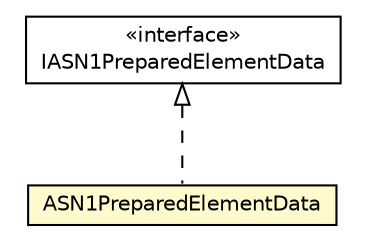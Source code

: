 #!/usr/local/bin/dot
#
# Class diagram 
# Generated by UMLGraph version R5_6-24-gf6e263 (http://www.umlgraph.org/)
#

digraph G {
	edge [fontname="Helvetica",fontsize=10,labelfontname="Helvetica",labelfontsize=10];
	node [fontname="Helvetica",fontsize=10,shape=plaintext];
	nodesep=0.25;
	ranksep=0.5;
	// org.universAAL.lddi.lib.ieeex73std.org.bn.coders.ASN1PreparedElementData
	c61591 [label=<<table title="org.universAAL.lddi.lib.ieeex73std.org.bn.coders.ASN1PreparedElementData" border="0" cellborder="1" cellspacing="0" cellpadding="2" port="p" bgcolor="lemonChiffon" href="./ASN1PreparedElementData.html">
		<tr><td><table border="0" cellspacing="0" cellpadding="1">
<tr><td align="center" balign="center"> ASN1PreparedElementData </td></tr>
		</table></td></tr>
		</table>>, URL="./ASN1PreparedElementData.html", fontname="Helvetica", fontcolor="black", fontsize=10.0];
	// org.universAAL.lddi.lib.ieeex73std.org.bn.coders.IASN1PreparedElementData
	c61592 [label=<<table title="org.universAAL.lddi.lib.ieeex73std.org.bn.coders.IASN1PreparedElementData" border="0" cellborder="1" cellspacing="0" cellpadding="2" port="p" href="./IASN1PreparedElementData.html">
		<tr><td><table border="0" cellspacing="0" cellpadding="1">
<tr><td align="center" balign="center"> &#171;interface&#187; </td></tr>
<tr><td align="center" balign="center"> IASN1PreparedElementData </td></tr>
		</table></td></tr>
		</table>>, URL="./IASN1PreparedElementData.html", fontname="Helvetica", fontcolor="black", fontsize=10.0];
	//org.universAAL.lddi.lib.ieeex73std.org.bn.coders.ASN1PreparedElementData implements org.universAAL.lddi.lib.ieeex73std.org.bn.coders.IASN1PreparedElementData
	c61592:p -> c61591:p [dir=back,arrowtail=empty,style=dashed];
}

